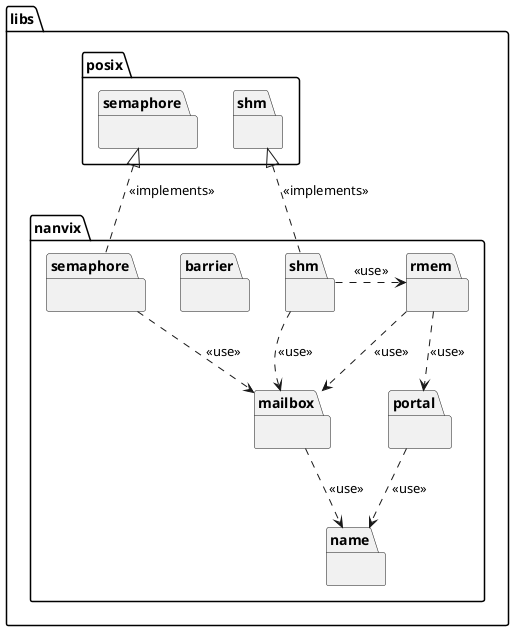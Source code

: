 @startuml

namespace libs {
	namespace nanvix {
		namespace barrier {
		}

		namespace name {
		}

		namespace mailbox {
		}

		namespace portal {
		}

		namespace rmem {
		}

		namespace shm {
		}	  

		namespace semaphore {
		}
	}

	namespace posix {
		namespace semaphore {
		}

		namespace shm {
		}
	}

	libs.nanvix.mailbox   ..>  libs.nanvix.name      : <<use>>
	libs.nanvix.portal    ..>  libs.nanvix.name      : <<use>>
	libs.nanvix.rmem      ..>  libs.nanvix.mailbox   : <<use>>
	libs.nanvix.rmem      ..>  libs.nanvix.portal    : <<use>>
	libs.nanvix.shm        .>  libs.nanvix.rmem      : <<use>>
	libs.nanvix.shm       ..>  libs.nanvix.mailbox   : <<use>>
	libs.posix.shm        <|.. libs.nanvix.shm       : <<implements>>
	libs.nanvix.semaphore ..>  libs.nanvix.mailbox   : <<use>>
	libs.posix.semaphore  <|.. libs.nanvix.semaphore : <<implements>>
}

@enduml

